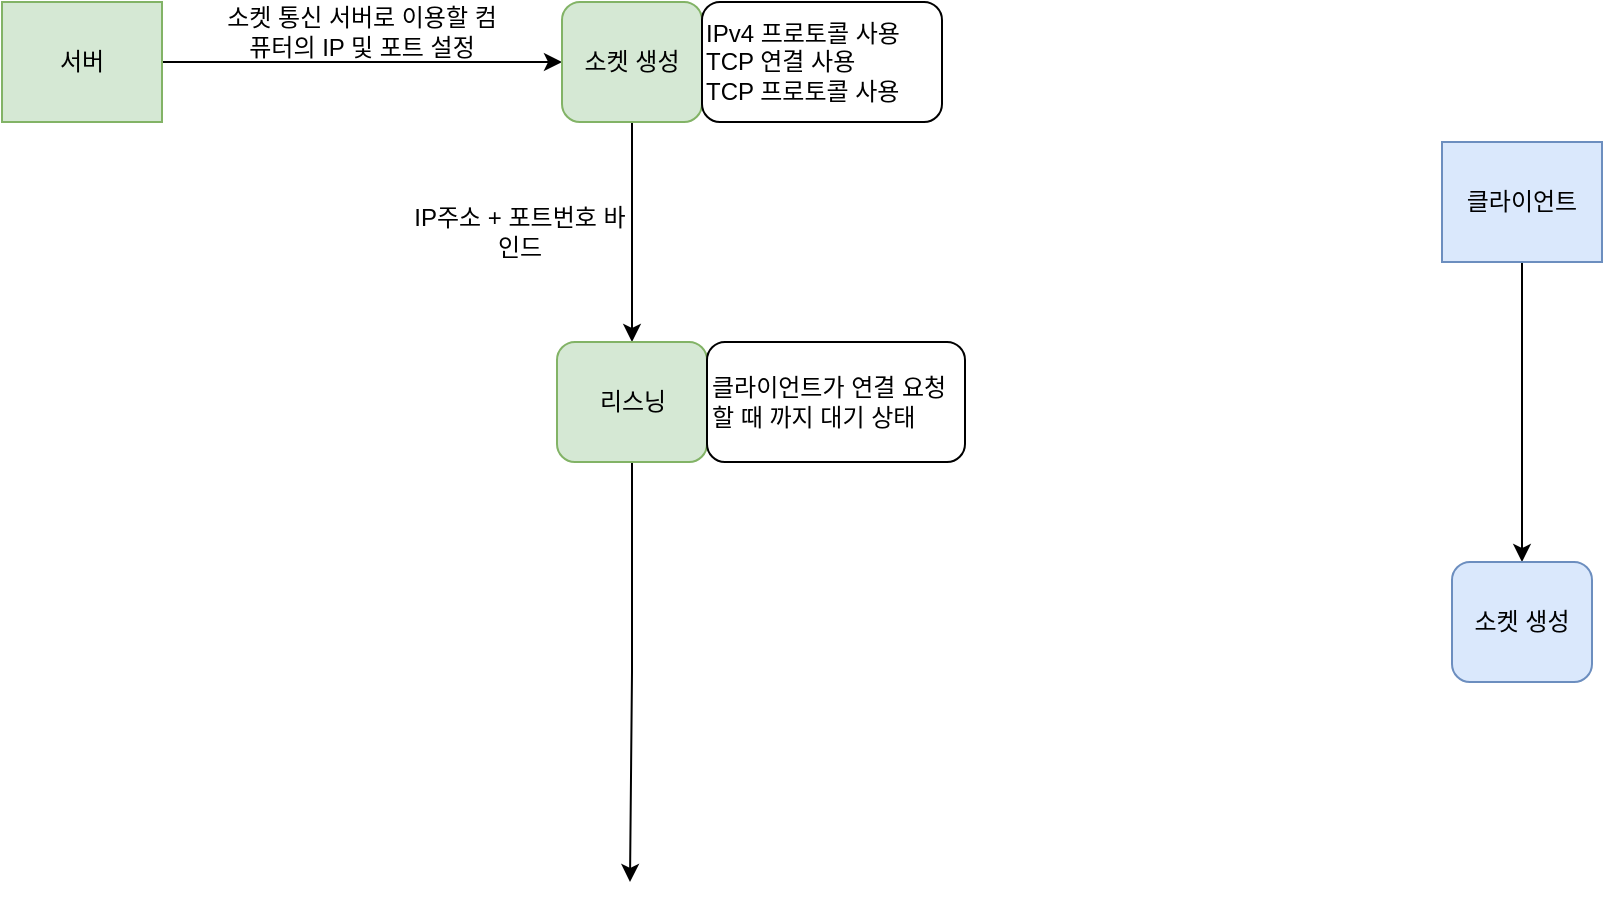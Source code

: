 <mxfile version="24.7.8">
  <diagram name="페이지-1" id="TmMRw1Ye0K6topoWtCGi">
    <mxGraphModel dx="1509" dy="813" grid="1" gridSize="10" guides="1" tooltips="1" connect="1" arrows="1" fold="1" page="1" pageScale="1" pageWidth="827" pageHeight="1169" math="0" shadow="0">
      <root>
        <mxCell id="0" />
        <mxCell id="1" parent="0" />
        <mxCell id="r1B8WvBZDqDysIyFDCDK-3" style="edgeStyle=orthogonalEdgeStyle;rounded=0;orthogonalLoop=1;jettySize=auto;html=1;exitX=1;exitY=0.5;exitDx=0;exitDy=0;" edge="1" parent="1" source="r1B8WvBZDqDysIyFDCDK-2">
          <mxGeometry relative="1" as="geometry">
            <mxPoint x="380" y="110" as="targetPoint" />
          </mxGeometry>
        </mxCell>
        <mxCell id="r1B8WvBZDqDysIyFDCDK-2" value="서버" style="rounded=0;whiteSpace=wrap;html=1;fillColor=#d5e8d4;strokeColor=#82b366;" vertex="1" parent="1">
          <mxGeometry x="100" y="80" width="80" height="60" as="geometry" />
        </mxCell>
        <mxCell id="r1B8WvBZDqDysIyFDCDK-4" value="소켓 통신 서버로 이용할 컴퓨터의 IP 및 포트 설정" style="text;html=1;align=center;verticalAlign=middle;whiteSpace=wrap;rounded=0;" vertex="1" parent="1">
          <mxGeometry x="210" y="80" width="140" height="30" as="geometry" />
        </mxCell>
        <mxCell id="r1B8WvBZDqDysIyFDCDK-9" style="edgeStyle=orthogonalEdgeStyle;rounded=0;orthogonalLoop=1;jettySize=auto;html=1;exitX=0.5;exitY=1;exitDx=0;exitDy=0;" edge="1" parent="1" source="r1B8WvBZDqDysIyFDCDK-6">
          <mxGeometry relative="1" as="geometry">
            <mxPoint x="415" y="250" as="targetPoint" />
          </mxGeometry>
        </mxCell>
        <mxCell id="r1B8WvBZDqDysIyFDCDK-6" value="소켓 생성" style="rounded=1;whiteSpace=wrap;html=1;fillColor=#d5e8d4;strokeColor=#82b366;" vertex="1" parent="1">
          <mxGeometry x="380" y="80" width="70" height="60" as="geometry" />
        </mxCell>
        <mxCell id="r1B8WvBZDqDysIyFDCDK-8" value="&lt;div&gt;IPv4 프로토콜 사용&lt;/div&gt;TCP 연결 사용&lt;div&gt;TCP 프로토콜 사용&lt;/div&gt;" style="rounded=1;whiteSpace=wrap;html=1;align=left;" vertex="1" parent="1">
          <mxGeometry x="450" y="80" width="120" height="60" as="geometry" />
        </mxCell>
        <mxCell id="r1B8WvBZDqDysIyFDCDK-10" value="IP주소 + 포트번호 바인드" style="text;html=1;align=center;verticalAlign=middle;whiteSpace=wrap;rounded=0;" vertex="1" parent="1">
          <mxGeometry x="304" y="180" width="110" height="30" as="geometry" />
        </mxCell>
        <mxCell id="r1B8WvBZDqDysIyFDCDK-22" style="edgeStyle=orthogonalEdgeStyle;rounded=0;orthogonalLoop=1;jettySize=auto;html=1;exitX=0.5;exitY=1;exitDx=0;exitDy=0;" edge="1" parent="1" source="r1B8WvBZDqDysIyFDCDK-11">
          <mxGeometry relative="1" as="geometry">
            <mxPoint x="414" y="520" as="targetPoint" />
          </mxGeometry>
        </mxCell>
        <mxCell id="r1B8WvBZDqDysIyFDCDK-11" value="리스닝" style="rounded=1;whiteSpace=wrap;html=1;fillColor=#d5e8d4;strokeColor=#82b366;" vertex="1" parent="1">
          <mxGeometry x="377.5" y="250" width="75" height="60" as="geometry" />
        </mxCell>
        <mxCell id="r1B8WvBZDqDysIyFDCDK-12" value="클라이언트가 연결 요청할 때 까지 대기 상태" style="rounded=1;whiteSpace=wrap;html=1;align=left;" vertex="1" parent="1">
          <mxGeometry x="452.5" y="250" width="129" height="60" as="geometry" />
        </mxCell>
        <mxCell id="r1B8WvBZDqDysIyFDCDK-17" style="edgeStyle=orthogonalEdgeStyle;rounded=0;orthogonalLoop=1;jettySize=auto;html=1;exitX=0.5;exitY=1;exitDx=0;exitDy=0;entryX=0.5;entryY=0;entryDx=0;entryDy=0;" edge="1" parent="1" source="r1B8WvBZDqDysIyFDCDK-15" target="r1B8WvBZDqDysIyFDCDK-19">
          <mxGeometry relative="1" as="geometry">
            <mxPoint x="860" y="310" as="targetPoint" />
          </mxGeometry>
        </mxCell>
        <mxCell id="r1B8WvBZDqDysIyFDCDK-15" value="클라이언트" style="rounded=0;whiteSpace=wrap;html=1;fillColor=#dae8fc;strokeColor=#6c8ebf;" vertex="1" parent="1">
          <mxGeometry x="820" y="150" width="80" height="60" as="geometry" />
        </mxCell>
        <mxCell id="r1B8WvBZDqDysIyFDCDK-19" value="소켓 생성" style="rounded=1;whiteSpace=wrap;html=1;fillColor=#dae8fc;strokeColor=#6c8ebf;" vertex="1" parent="1">
          <mxGeometry x="825" y="360" width="70" height="60" as="geometry" />
        </mxCell>
      </root>
    </mxGraphModel>
  </diagram>
</mxfile>
